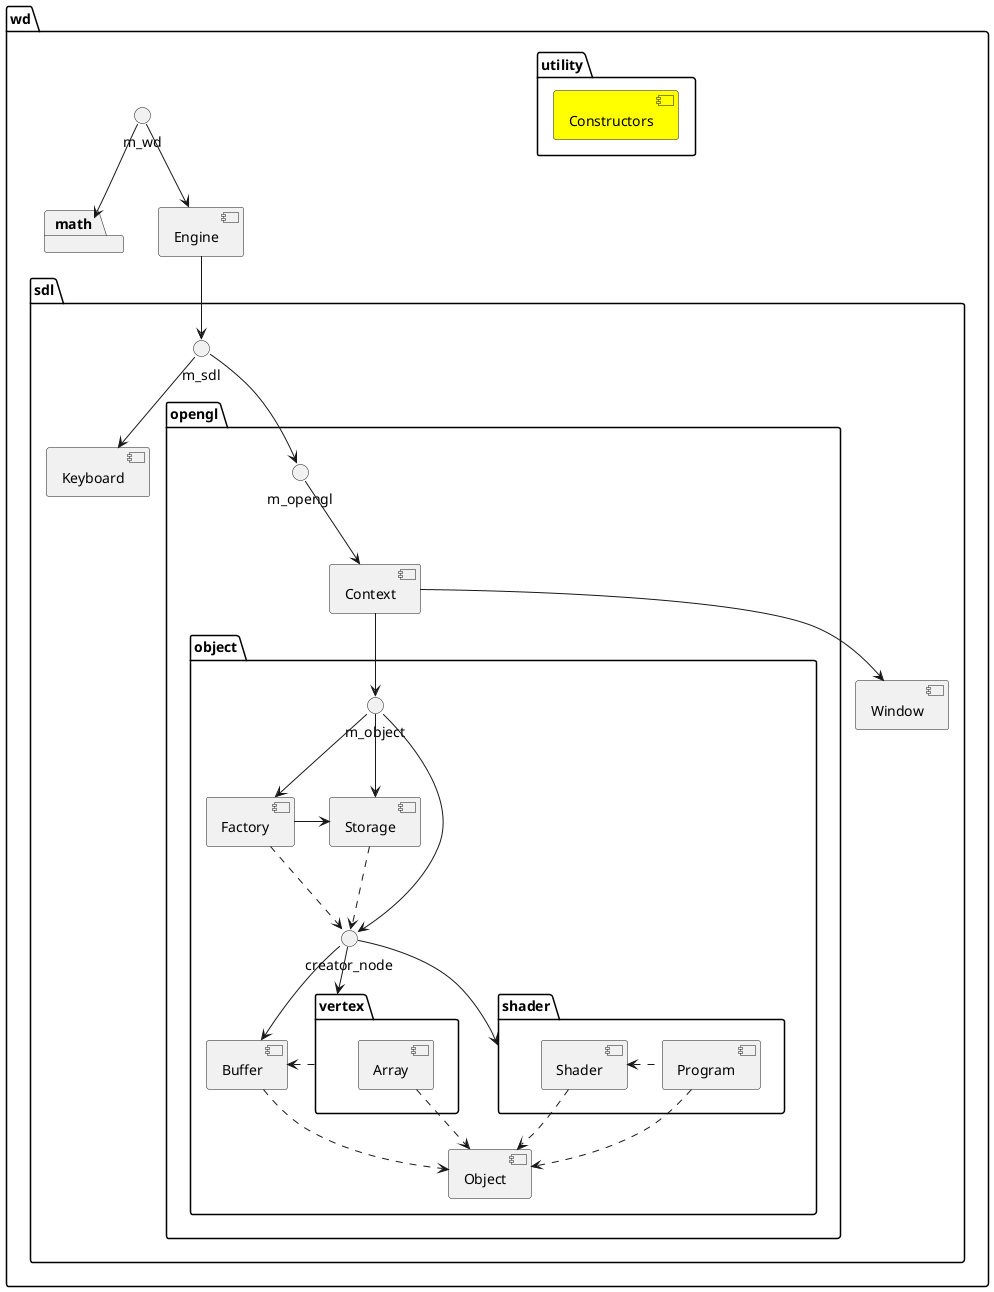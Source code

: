 @startuml

package "wd" {
    package math
    package utility {
        [Constructors] #Yellow
    }
    package sdl {
        [Keyboard]
        [Window]
        package opengl {
            package "object" {
                [Object]
                [Buffer]
                [Factory]
                [Storage]
                package vertex {
                    [Array]
                    [Array] ..> [Object]
                    vertex .left.> [Buffer]
                }
                package shader {
                    [Shader]
                    [Program]
                    [Shader] ..> [Object]
                    [Program] ..> [Object]
                    [Program] .left.> [Shader]
                }
                [Factory] -right-> [Storage]
                [Factory] ..> creator_node
                [Storage] ..> creator_node
                [Buffer] ..> [Object]
                creator_node --> [Buffer]
                creator_node --> shader
                creator_node --> vertex
                m_object --> creator_node
                m_object --> [Factory]
                m_object --> [Storage]
            }
            [Context] --> m_object
            [Context] --> [Window]
            m_opengl --> [Context]
        }
        m_sdl --> [Keyboard]
        m_sdl --> m_opengl
    }
    m_wd --> [Engine]
    m_wd --> math
    [Engine] --> m_sdl
}

@enduml
